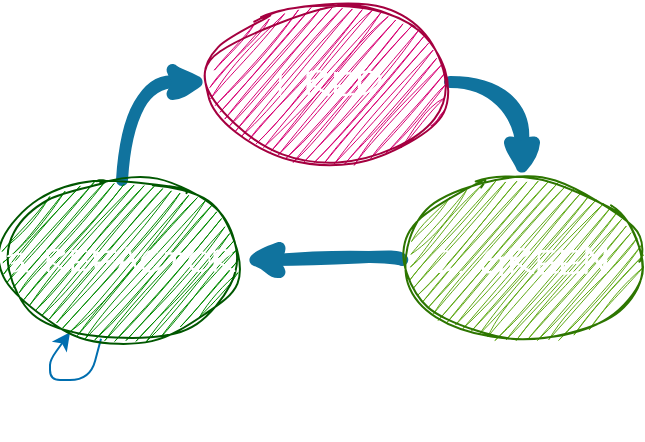 <mxfile>
    <diagram id="-dzr-VzIc1iXK7SEfwf3" name="Page-1">
        <mxGraphModel dx="2145" dy="2354" grid="1" gridSize="10" guides="1" tooltips="1" connect="1" arrows="1" fold="1" page="1" pageScale="1" pageWidth="827" pageHeight="1169" background="none" math="0" shadow="0">
            <root>
                <mxCell id="0"/>
                <mxCell id="1" parent="0"/>
                <mxCell id="107" style="edgeStyle=orthogonalEdgeStyle;curved=1;sketch=1;hachureGap=4;jiggle=2;curveFitting=1;html=1;exitX=1;exitY=0.5;exitDx=0;exitDy=0;entryX=0.5;entryY=0;entryDx=0;entryDy=0;strokeWidth=6;fontFamily=Architects Daughter;fontSource=https%3A%2F%2Ffonts.googleapis.com%2Fcss%3Ffamily%3DArchitects%2BDaughter;fontSize=16;fillColor=#b1ddf0;strokeColor=#10739e;" parent="1" source="87" target="88" edge="1">
                    <mxGeometry relative="1" as="geometry"/>
                </mxCell>
                <mxCell id="87" value="&lt;font style=&quot;font-size: 20px;&quot; data-font-src=&quot;https://fonts.googleapis.com/css?family=Architects+Daughter&quot; face=&quot;Architects Daughter&quot;&gt;1. RED&lt;/font&gt;" style="ellipse;whiteSpace=wrap;html=1;fillColor=#d80073;fontColor=#ffffff;strokeColor=#A50040;rounded=0;sketch=1;curveFitting=1;jiggle=2;" parent="1" vertex="1">
                    <mxGeometry x="-1550" y="-1169" width="120" height="80" as="geometry"/>
                </mxCell>
                <mxCell id="106" style="edgeStyle=orthogonalEdgeStyle;curved=1;sketch=1;hachureGap=4;jiggle=2;curveFitting=1;html=1;strokeWidth=6;fontFamily=Architects Daughter;fontSource=https%3A%2F%2Ffonts.googleapis.com%2Fcss%3Ffamily%3DArchitects%2BDaughter;fontSize=16;fillColor=#b1ddf0;strokeColor=#10739e;" parent="1" source="88" target="89" edge="1">
                    <mxGeometry relative="1" as="geometry"/>
                </mxCell>
                <mxCell id="88" value="&lt;font style=&quot;font-size: 20px;&quot; face=&quot;Architects Daughter&quot;&gt;2. GREEN&lt;/font&gt;" style="ellipse;whiteSpace=wrap;html=1;fillColor=#60a917;fontColor=#ffffff;strokeColor=#2D7600;rounded=0;sketch=1;curveFitting=1;jiggle=2;" parent="1" vertex="1">
                    <mxGeometry x="-1454" y="-1080" width="120" height="80" as="geometry"/>
                </mxCell>
                <mxCell id="105" style="edgeStyle=orthogonalEdgeStyle;curved=1;sketch=1;hachureGap=4;jiggle=2;curveFitting=1;html=1;entryX=0;entryY=0.5;entryDx=0;entryDy=0;strokeWidth=6;fontFamily=Architects Daughter;fontSource=https%3A%2F%2Ffonts.googleapis.com%2Fcss%3Ffamily%3DArchitects%2BDaughter;fontSize=16;fillColor=#b1ddf0;strokeColor=#10739e;" parent="1" source="89" target="87" edge="1">
                    <mxGeometry relative="1" as="geometry"/>
                </mxCell>
                <mxCell id="109" style="edgeStyle=none;html=1;fillColor=#1ba1e2;strokeColor=#006EAF;" edge="1" parent="1" source="89" target="89">
                    <mxGeometry relative="1" as="geometry">
                        <mxPoint x="-1640" y="-990" as="targetPoint"/>
                        <Array as="points">
                            <mxPoint x="-1610" y="-980"/>
                            <mxPoint x="-1630" y="-980"/>
                            <mxPoint x="-1630" y="-990"/>
                        </Array>
                    </mxGeometry>
                </mxCell>
                <mxCell id="89" value="&lt;font style=&quot;font-size: 18px;&quot; data-font-src=&quot;https://fonts.googleapis.com/css?family=Architects+Daughter&quot; face=&quot;Architects Daughter&quot;&gt;3. REFACTOR&lt;/font&gt;" style="ellipse;whiteSpace=wrap;html=1;fillColor=#008a00;fontColor=#ffffff;strokeColor=#005700;rounded=0;sketch=1;curveFitting=1;jiggle=2;" parent="1" vertex="1">
                    <mxGeometry x="-1654" y="-1080" width="120" height="80" as="geometry"/>
                </mxCell>
                <mxCell id="110" value="&lt;span style=&quot;color: rgb(255, 255, 255); font-family: &amp;quot;Architects Daughter&amp;quot;; font-style: normal; font-variant-ligatures: normal; font-variant-caps: normal; font-weight: 400; letter-spacing: normal; orphans: 2; text-align: center; text-indent: 0px; text-transform: none; widows: 2; word-spacing: 0px; -webkit-text-stroke-width: 0px; text-decoration-thickness: initial; text-decoration-style: initial; text-decoration-color: initial; float: none; display: inline !important;&quot;&gt;&lt;font style=&quot;font-size: 12px;&quot;&gt;Repeat until clean&lt;/font&gt;&lt;/span&gt;" style="text;whiteSpace=wrap;html=1;" vertex="1" parent="1">
                    <mxGeometry x="-1654" y="-980" width="104" height="30" as="geometry"/>
                </mxCell>
            </root>
        </mxGraphModel>
    </diagram>
</mxfile>

